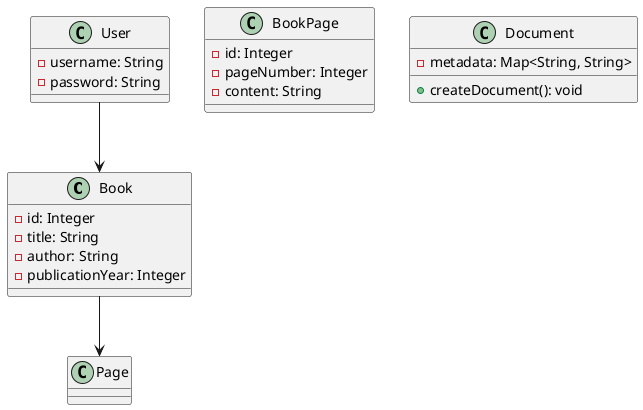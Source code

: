 @startuml

class Book {
    - id: Integer
    - title: String
    - author: String
    - publicationYear: Integer
}

class BookPage {
    - id: Integer
    - pageNumber: Integer
    - content: String
}

class Document {
    + createDocument(): void
    - metadata: Map<String, String>
}

class User {
    - username: String
    - password: String
}

Book --> Page
User --> Book

@enduml